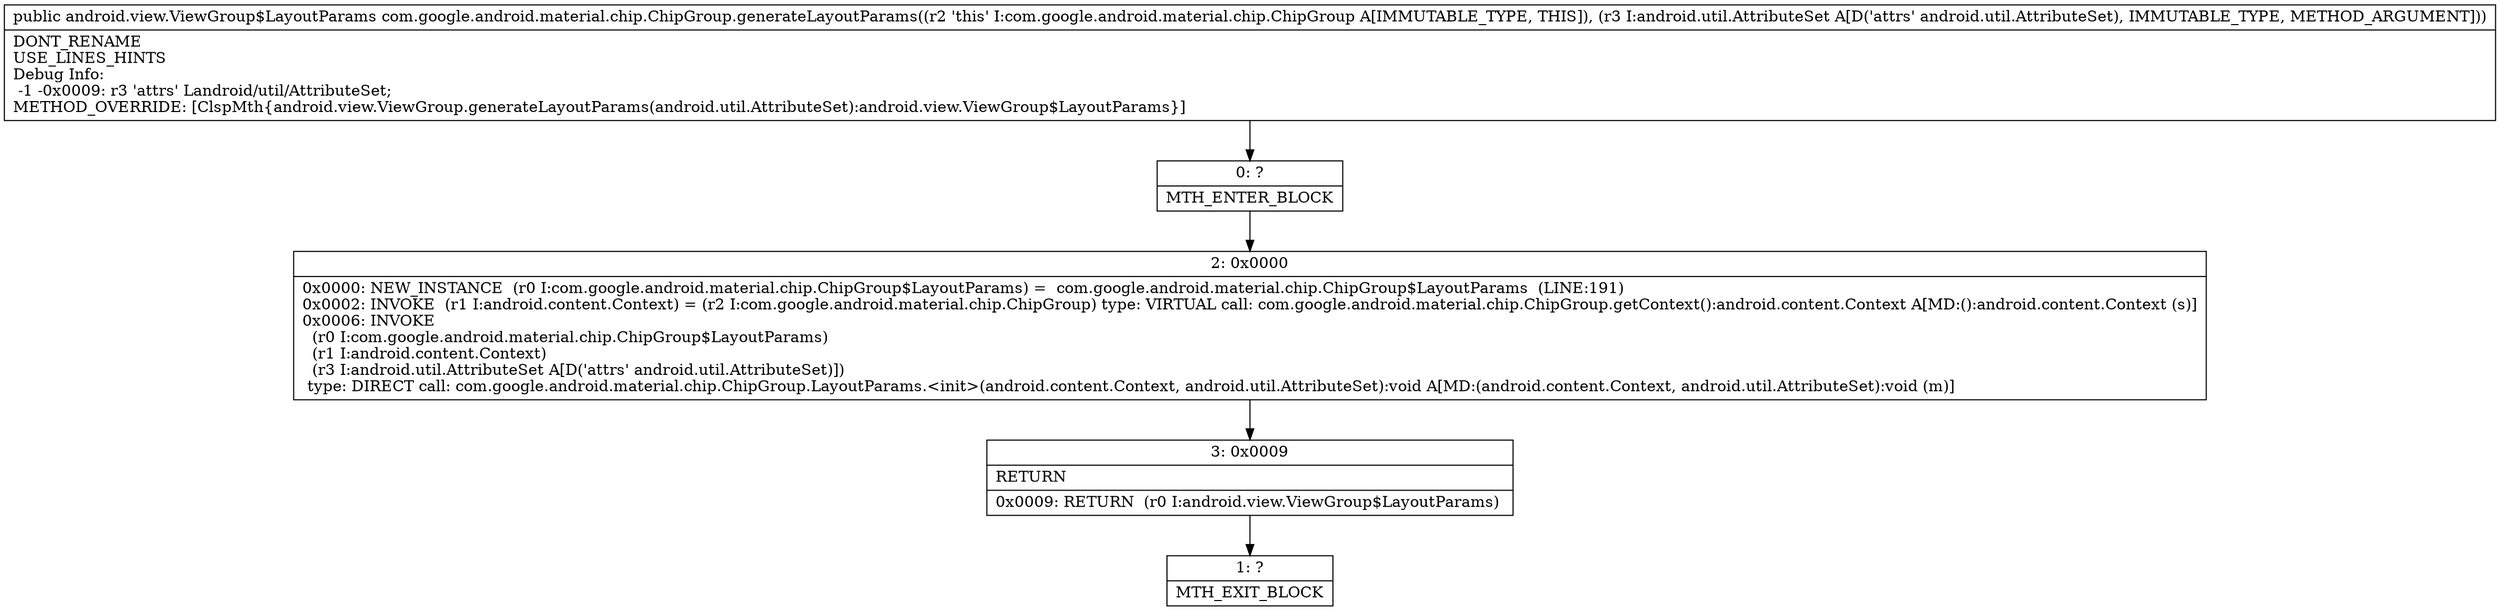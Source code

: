 digraph "CFG forcom.google.android.material.chip.ChipGroup.generateLayoutParams(Landroid\/util\/AttributeSet;)Landroid\/view\/ViewGroup$LayoutParams;" {
Node_0 [shape=record,label="{0\:\ ?|MTH_ENTER_BLOCK\l}"];
Node_2 [shape=record,label="{2\:\ 0x0000|0x0000: NEW_INSTANCE  (r0 I:com.google.android.material.chip.ChipGroup$LayoutParams) =  com.google.android.material.chip.ChipGroup$LayoutParams  (LINE:191)\l0x0002: INVOKE  (r1 I:android.content.Context) = (r2 I:com.google.android.material.chip.ChipGroup) type: VIRTUAL call: com.google.android.material.chip.ChipGroup.getContext():android.content.Context A[MD:():android.content.Context (s)]\l0x0006: INVOKE  \l  (r0 I:com.google.android.material.chip.ChipGroup$LayoutParams)\l  (r1 I:android.content.Context)\l  (r3 I:android.util.AttributeSet A[D('attrs' android.util.AttributeSet)])\l type: DIRECT call: com.google.android.material.chip.ChipGroup.LayoutParams.\<init\>(android.content.Context, android.util.AttributeSet):void A[MD:(android.content.Context, android.util.AttributeSet):void (m)]\l}"];
Node_3 [shape=record,label="{3\:\ 0x0009|RETURN\l|0x0009: RETURN  (r0 I:android.view.ViewGroup$LayoutParams) \l}"];
Node_1 [shape=record,label="{1\:\ ?|MTH_EXIT_BLOCK\l}"];
MethodNode[shape=record,label="{public android.view.ViewGroup$LayoutParams com.google.android.material.chip.ChipGroup.generateLayoutParams((r2 'this' I:com.google.android.material.chip.ChipGroup A[IMMUTABLE_TYPE, THIS]), (r3 I:android.util.AttributeSet A[D('attrs' android.util.AttributeSet), IMMUTABLE_TYPE, METHOD_ARGUMENT]))  | DONT_RENAME\lUSE_LINES_HINTS\lDebug Info:\l  \-1 \-0x0009: r3 'attrs' Landroid\/util\/AttributeSet;\lMETHOD_OVERRIDE: [ClspMth\{android.view.ViewGroup.generateLayoutParams(android.util.AttributeSet):android.view.ViewGroup$LayoutParams\}]\l}"];
MethodNode -> Node_0;Node_0 -> Node_2;
Node_2 -> Node_3;
Node_3 -> Node_1;
}

